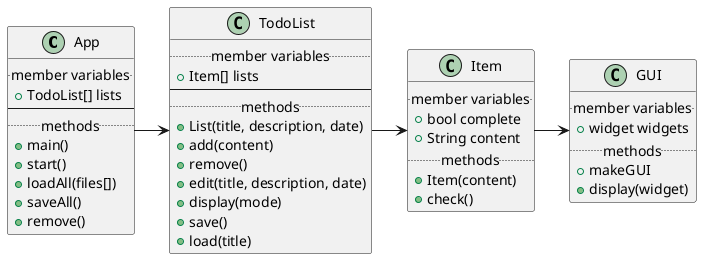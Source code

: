 @startuml
'https://plantuml.com/sequence-diagram

class App {
..member variables..
+TodoList[] lists
--
..methods..
+main()
+start()
+loadAll(files[])
+saveAll()
+remove()
}

class TodoList {
..member variables..
+Item[] lists
--
..methods..
+List(title, description, date)
+add(content)
+remove()
+edit(title, description, date)
+display(mode)
+save()
+load(title)
}

class Item {
..member variables..
+bool complete
+String content
..methods..
+Item(content)
+check()
}

class GUI {
..member variables..
+widget widgets
..methods..
+makeGUI
+display(widget)
}
App->TodoList
TodoList->Item
Item->GUI
@enduml